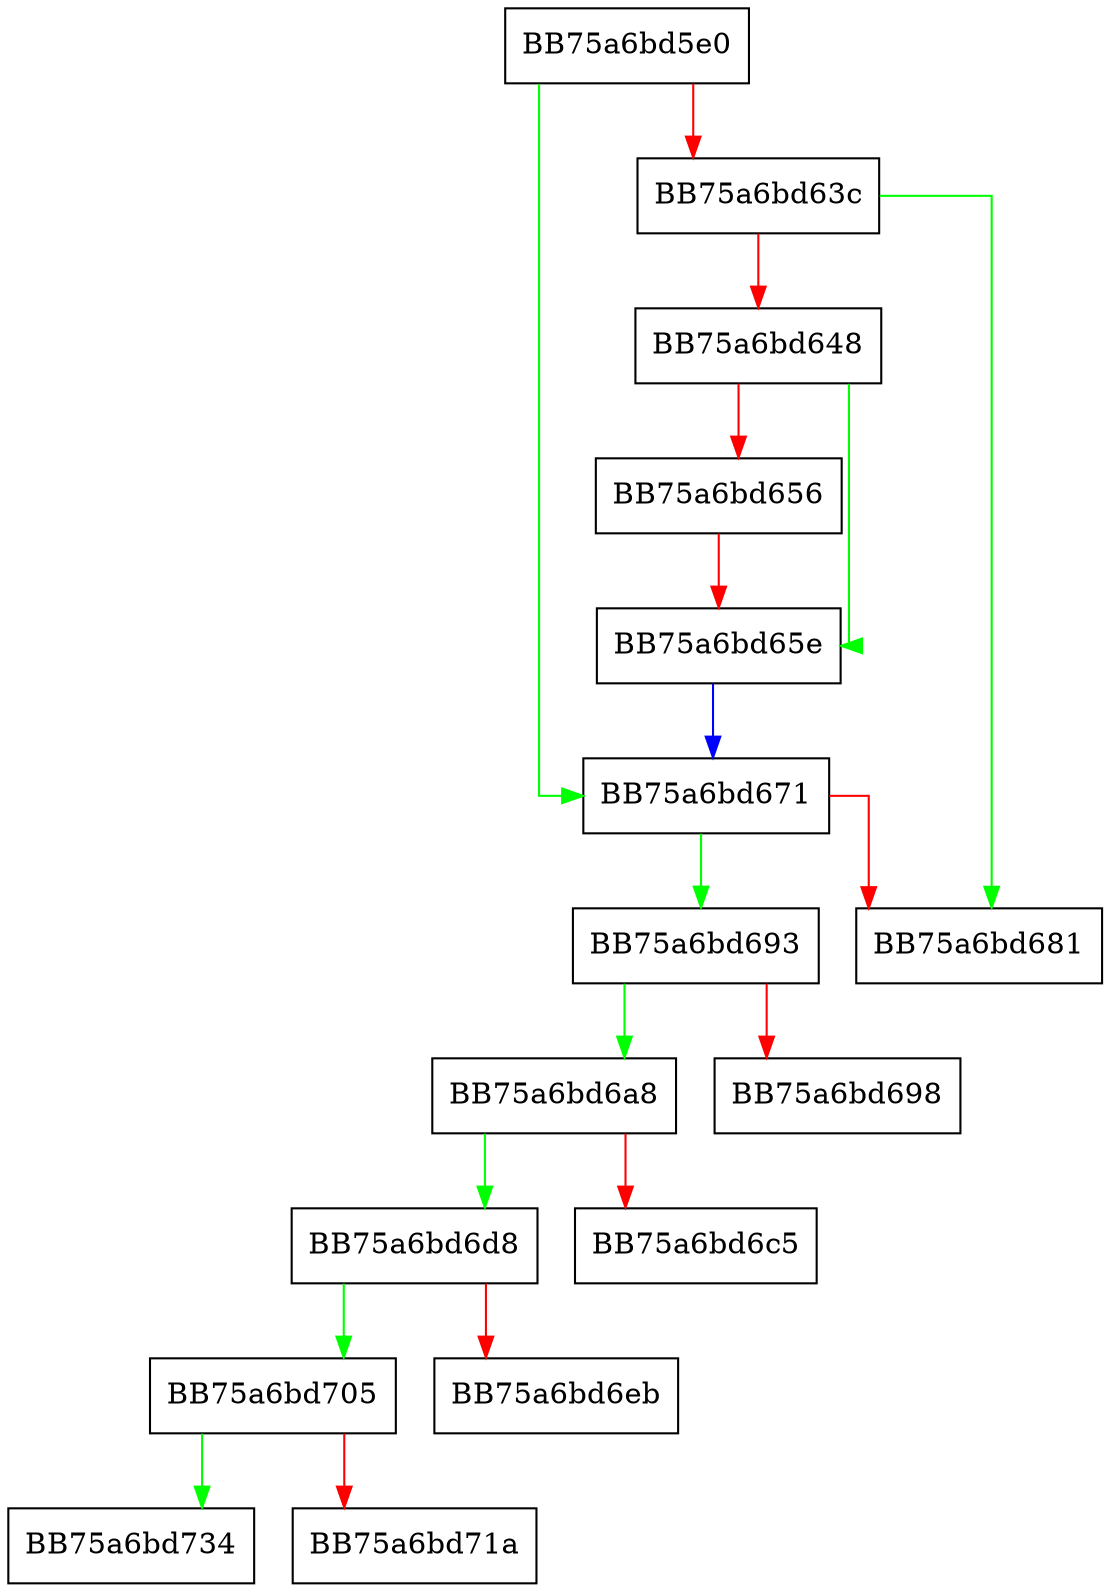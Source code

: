digraph lua_mp_vfo_add_buffer {
  node [shape="box"];
  graph [splines=ortho];
  BB75a6bd5e0 -> BB75a6bd671 [color="green"];
  BB75a6bd5e0 -> BB75a6bd63c [color="red"];
  BB75a6bd63c -> BB75a6bd681 [color="green"];
  BB75a6bd63c -> BB75a6bd648 [color="red"];
  BB75a6bd648 -> BB75a6bd65e [color="green"];
  BB75a6bd648 -> BB75a6bd656 [color="red"];
  BB75a6bd656 -> BB75a6bd65e [color="red"];
  BB75a6bd65e -> BB75a6bd671 [color="blue"];
  BB75a6bd671 -> BB75a6bd693 [color="green"];
  BB75a6bd671 -> BB75a6bd681 [color="red"];
  BB75a6bd693 -> BB75a6bd6a8 [color="green"];
  BB75a6bd693 -> BB75a6bd698 [color="red"];
  BB75a6bd6a8 -> BB75a6bd6d8 [color="green"];
  BB75a6bd6a8 -> BB75a6bd6c5 [color="red"];
  BB75a6bd6d8 -> BB75a6bd705 [color="green"];
  BB75a6bd6d8 -> BB75a6bd6eb [color="red"];
  BB75a6bd705 -> BB75a6bd734 [color="green"];
  BB75a6bd705 -> BB75a6bd71a [color="red"];
}